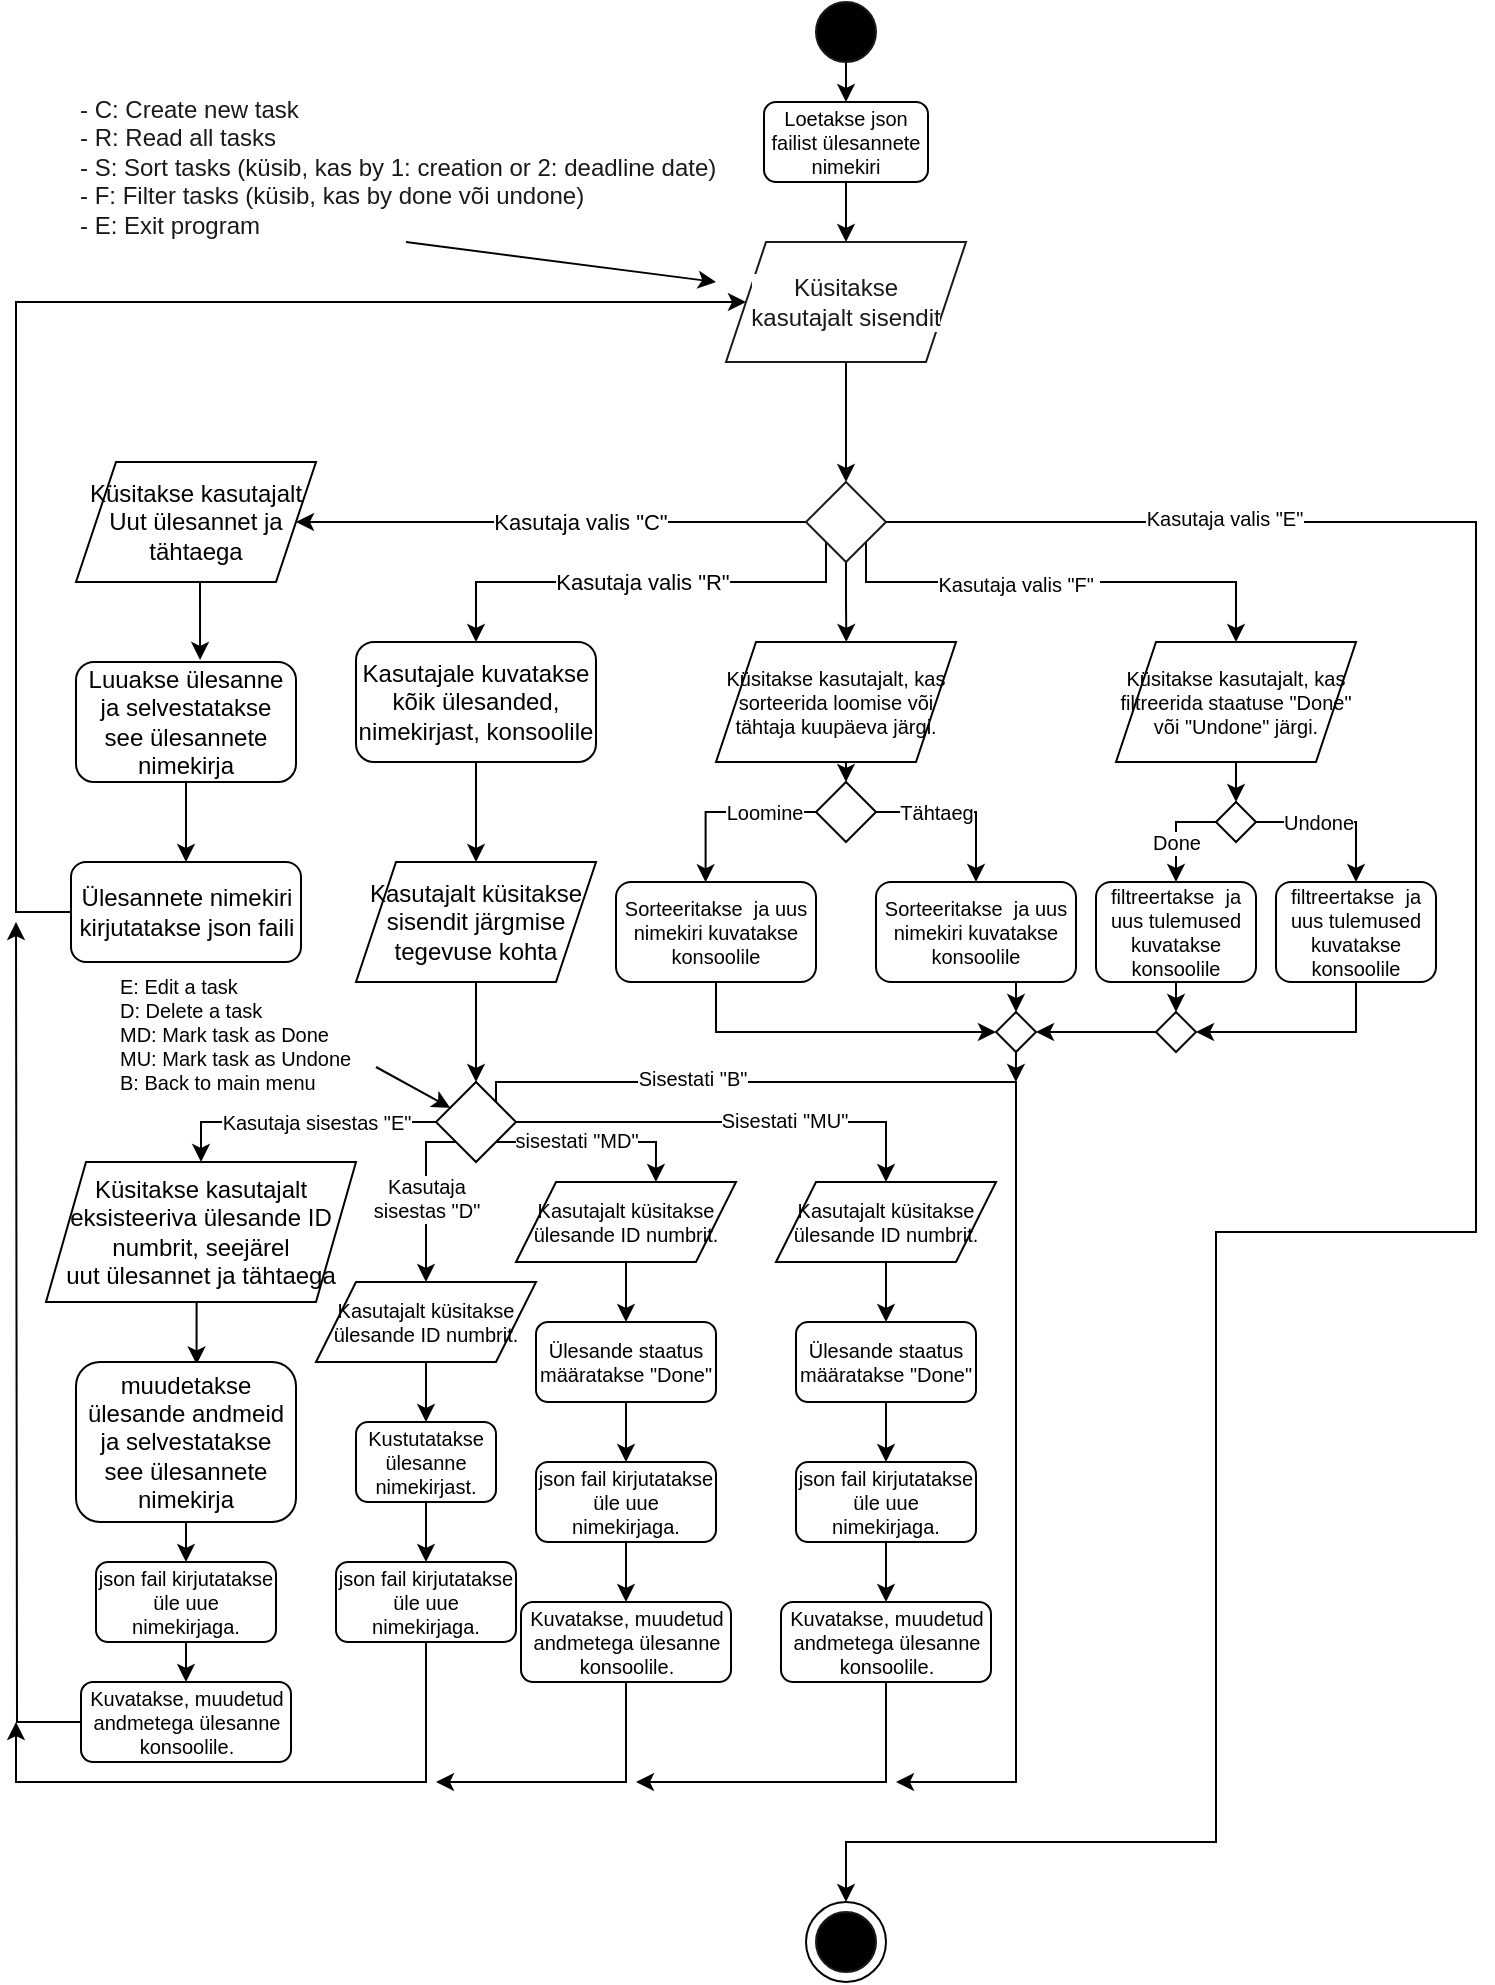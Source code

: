<mxfile version="20.3.0" type="device"><diagram id="02fLDEJ6jC-uQKUleuSD" name="Page-1"><mxGraphModel dx="823" dy="559" grid="1" gridSize="10" guides="1" tooltips="1" connect="1" arrows="1" fold="1" page="1" pageScale="1" pageWidth="850" pageHeight="1100" math="0" shadow="0"><root><mxCell id="0"/><mxCell id="1" parent="0"/><mxCell id="-tO4lXXPij1Jn5fiblO7-24" style="edgeStyle=orthogonalEdgeStyle;rounded=0;orthogonalLoop=1;jettySize=auto;html=1;exitX=0.5;exitY=1;exitDx=0;exitDy=0;entryX=0.5;entryY=0;entryDx=0;entryDy=0;fontSize=10;" parent="1" source="jGfcinngX9raipJUGnAX-1" target="-tO4lXXPij1Jn5fiblO7-23" edge="1"><mxGeometry relative="1" as="geometry"/></mxCell><mxCell id="jGfcinngX9raipJUGnAX-1" value="" style="ellipse;whiteSpace=wrap;html=1;aspect=fixed;strokeColor=#1A1A1A;fillColor=#000000;" parent="1" vertex="1"><mxGeometry x="410" y="40" width="30" height="30" as="geometry"/></mxCell><mxCell id="jGfcinngX9raipJUGnAX-5" value="- C: Create new task&#13;&#10;- R: Read all tasks&#13;&#10;- S: Sort tasks (küsib, kas by 1: creation or 2: deadline date)&#13;&#10;- F: Filter tasks (küsib, kas by done või undone)&#13;&#10;- E: Exit program" style="text;whiteSpace=wrap;html=1;fontColor=#1A1A1A;" parent="1" vertex="1"><mxGeometry x="40" y="80" width="330" height="80" as="geometry"/></mxCell><mxCell id="-tO4lXXPij1Jn5fiblO7-1" style="edgeStyle=orthogonalEdgeStyle;rounded=0;orthogonalLoop=1;jettySize=auto;html=1;exitX=0.5;exitY=1;exitDx=0;exitDy=0;entryX=0.5;entryY=0;entryDx=0;entryDy=0;" parent="1" source="jGfcinngX9raipJUGnAX-6" target="jGfcinngX9raipJUGnAX-8" edge="1"><mxGeometry relative="1" as="geometry"/></mxCell><mxCell id="jGfcinngX9raipJUGnAX-6" value="Küsitakse&lt;br&gt;kasutajalt sisendit" style="shape=parallelogram;perimeter=parallelogramPerimeter;whiteSpace=wrap;html=1;fixedSize=1;labelBackgroundColor=#FFFFFF;strokeColor=#1A1A1A;fontColor=#1A1A1A;fillColor=#FFFFFF;" parent="1" vertex="1"><mxGeometry x="365" y="160" width="120" height="60" as="geometry"/></mxCell><mxCell id="jGfcinngX9raipJUGnAX-7" value="" style="endArrow=classic;html=1;rounded=0;fontColor=#1A1A1A;exitX=0.5;exitY=1;exitDx=0;exitDy=0;" parent="1" source="jGfcinngX9raipJUGnAX-5" edge="1"><mxGeometry width="50" height="50" relative="1" as="geometry"><mxPoint x="311.667" y="160" as="sourcePoint"/><mxPoint x="360" y="180" as="targetPoint"/></mxGeometry></mxCell><mxCell id="-tO4lXXPij1Jn5fiblO7-6" style="edgeStyle=orthogonalEdgeStyle;rounded=0;orthogonalLoop=1;jettySize=auto;html=1;exitX=0;exitY=0.5;exitDx=0;exitDy=0;" parent="1" source="jGfcinngX9raipJUGnAX-8" target="-tO4lXXPij1Jn5fiblO7-5" edge="1"><mxGeometry relative="1" as="geometry"/></mxCell><mxCell id="-tO4lXXPij1Jn5fiblO7-7" value="Kasutaja valis &quot;C&quot;" style="edgeLabel;html=1;align=center;verticalAlign=middle;resizable=0;points=[];" parent="-tO4lXXPij1Jn5fiblO7-6" vertex="1" connectable="0"><mxGeometry x="-0.114" relative="1" as="geometry"><mxPoint as="offset"/></mxGeometry></mxCell><mxCell id="-tO4lXXPij1Jn5fiblO7-15" value="Kasutaja valis &quot;R&quot;" style="edgeStyle=orthogonalEdgeStyle;rounded=0;orthogonalLoop=1;jettySize=auto;html=1;exitX=0;exitY=1;exitDx=0;exitDy=0;entryX=0.5;entryY=0;entryDx=0;entryDy=0;" parent="1" source="jGfcinngX9raipJUGnAX-8" target="-tO4lXXPij1Jn5fiblO7-14" edge="1"><mxGeometry relative="1" as="geometry"><mxPoint x="240" y="370" as="targetPoint"/><Array as="points"><mxPoint x="415" y="330"/><mxPoint x="240" y="330"/></Array></mxGeometry></mxCell><mxCell id="-tO4lXXPij1Jn5fiblO7-74" style="edgeStyle=orthogonalEdgeStyle;rounded=0;orthogonalLoop=1;jettySize=auto;html=1;exitX=0.5;exitY=1;exitDx=0;exitDy=0;entryX=0.543;entryY=0;entryDx=0;entryDy=0;entryPerimeter=0;fontSize=10;" parent="1" source="jGfcinngX9raipJUGnAX-8" target="-tO4lXXPij1Jn5fiblO7-73" edge="1"><mxGeometry relative="1" as="geometry"/></mxCell><mxCell id="-tO4lXXPij1Jn5fiblO7-88" style="edgeStyle=orthogonalEdgeStyle;rounded=0;orthogonalLoop=1;jettySize=auto;html=1;exitX=1;exitY=1;exitDx=0;exitDy=0;fontSize=10;" parent="1" source="jGfcinngX9raipJUGnAX-8" target="-tO4lXXPij1Jn5fiblO7-87" edge="1"><mxGeometry relative="1" as="geometry"><Array as="points"><mxPoint x="435" y="330"/><mxPoint x="620" y="330"/></Array></mxGeometry></mxCell><mxCell id="-tO4lXXPij1Jn5fiblO7-89" value="Kasutaja valis &quot;F&quot;&amp;nbsp;" style="edgeLabel;html=1;align=center;verticalAlign=middle;resizable=0;points=[];fontSize=10;" parent="-tO4lXXPij1Jn5fiblO7-88" vertex="1" connectable="0"><mxGeometry x="-0.186" y="-1" relative="1" as="geometry"><mxPoint as="offset"/></mxGeometry></mxCell><mxCell id="-tO4lXXPij1Jn5fiblO7-104" style="edgeStyle=orthogonalEdgeStyle;rounded=0;orthogonalLoop=1;jettySize=auto;html=1;exitX=1;exitY=0.5;exitDx=0;exitDy=0;entryX=0.5;entryY=0;entryDx=0;entryDy=0;fontSize=10;" parent="1" source="jGfcinngX9raipJUGnAX-8" target="-tO4lXXPij1Jn5fiblO7-101" edge="1"><mxGeometry relative="1" as="geometry"><Array as="points"><mxPoint x="740" y="300"/><mxPoint x="740" y="655"/><mxPoint x="610" y="655"/><mxPoint x="610" y="960"/><mxPoint x="425" y="960"/></Array></mxGeometry></mxCell><mxCell id="-tO4lXXPij1Jn5fiblO7-105" value="Kasutaja valis &quot;E&quot;" style="edgeLabel;html=1;align=center;verticalAlign=middle;resizable=0;points=[];fontSize=10;" parent="-tO4lXXPij1Jn5fiblO7-104" vertex="1" connectable="0"><mxGeometry x="-0.74" y="2" relative="1" as="geometry"><mxPoint as="offset"/></mxGeometry></mxCell><mxCell id="jGfcinngX9raipJUGnAX-8" value="" style="rhombus;whiteSpace=wrap;html=1;labelBackgroundColor=#FFFFFF;strokeColor=#1A1A1A;fontColor=#1A1A1A;fillColor=#FFFFFF;" parent="1" vertex="1"><mxGeometry x="405" y="280" width="40" height="40" as="geometry"/></mxCell><mxCell id="-tO4lXXPij1Jn5fiblO7-10" style="edgeStyle=orthogonalEdgeStyle;rounded=0;orthogonalLoop=1;jettySize=auto;html=1;exitX=0.5;exitY=1;exitDx=0;exitDy=0;entryX=0.564;entryY=-0.017;entryDx=0;entryDy=0;entryPerimeter=0;" parent="1" source="-tO4lXXPij1Jn5fiblO7-5" target="-tO4lXXPij1Jn5fiblO7-8" edge="1"><mxGeometry relative="1" as="geometry"/></mxCell><mxCell id="-tO4lXXPij1Jn5fiblO7-5" value="Küsitakse kasutajalt&lt;br&gt;Uut ülesannet ja tähtaega" style="shape=parallelogram;perimeter=parallelogramPerimeter;whiteSpace=wrap;html=1;fixedSize=1;" parent="1" vertex="1"><mxGeometry x="40" y="270" width="120" height="60" as="geometry"/></mxCell><mxCell id="-tO4lXXPij1Jn5fiblO7-11" style="edgeStyle=orthogonalEdgeStyle;rounded=0;orthogonalLoop=1;jettySize=auto;html=1;exitX=0.5;exitY=1;exitDx=0;exitDy=0;entryX=0.5;entryY=0;entryDx=0;entryDy=0;" parent="1" source="-tO4lXXPij1Jn5fiblO7-8" target="-tO4lXXPij1Jn5fiblO7-9" edge="1"><mxGeometry relative="1" as="geometry"/></mxCell><mxCell id="-tO4lXXPij1Jn5fiblO7-8" value="Luuakse ülesanne ja selvestatakse see ülesannete nimekirja" style="rounded=1;whiteSpace=wrap;html=1;" parent="1" vertex="1"><mxGeometry x="40" y="370" width="110" height="60" as="geometry"/></mxCell><mxCell id="-tO4lXXPij1Jn5fiblO7-12" style="edgeStyle=orthogonalEdgeStyle;rounded=0;orthogonalLoop=1;jettySize=auto;html=1;exitX=0;exitY=0.5;exitDx=0;exitDy=0;entryX=0;entryY=0.5;entryDx=0;entryDy=0;" parent="1" source="-tO4lXXPij1Jn5fiblO7-9" target="jGfcinngX9raipJUGnAX-6" edge="1"><mxGeometry relative="1" as="geometry"><mxPoint x="18" y="170" as="targetPoint"/><Array as="points"><mxPoint x="10" y="495"/><mxPoint x="10" y="190"/></Array></mxGeometry></mxCell><mxCell id="-tO4lXXPij1Jn5fiblO7-9" value="Ülesannete nimekiri kirjutatakse json faili" style="rounded=1;whiteSpace=wrap;html=1;" parent="1" vertex="1"><mxGeometry x="37.5" y="470" width="115" height="50" as="geometry"/></mxCell><mxCell id="-tO4lXXPij1Jn5fiblO7-20" style="edgeStyle=orthogonalEdgeStyle;rounded=0;orthogonalLoop=1;jettySize=auto;html=1;exitX=0.5;exitY=1;exitDx=0;exitDy=0;entryX=0.5;entryY=0;entryDx=0;entryDy=0;" parent="1" source="-tO4lXXPij1Jn5fiblO7-14" target="-tO4lXXPij1Jn5fiblO7-18" edge="1"><mxGeometry relative="1" as="geometry"/></mxCell><mxCell id="-tO4lXXPij1Jn5fiblO7-14" value="Kasutajale kuvatakse kõik ülesanded, nimekirjast, konsoolile" style="rounded=1;whiteSpace=wrap;html=1;" parent="1" vertex="1"><mxGeometry x="180" y="360" width="120" height="60" as="geometry"/></mxCell><mxCell id="-tO4lXXPij1Jn5fiblO7-21" style="edgeStyle=orthogonalEdgeStyle;rounded=0;orthogonalLoop=1;jettySize=auto;html=1;exitX=0.5;exitY=1;exitDx=0;exitDy=0;entryX=0.5;entryY=0;entryDx=0;entryDy=0;" parent="1" source="-tO4lXXPij1Jn5fiblO7-18" target="-tO4lXXPij1Jn5fiblO7-19" edge="1"><mxGeometry relative="1" as="geometry"/></mxCell><mxCell id="-tO4lXXPij1Jn5fiblO7-18" value="Kasutajalt küsitakse sisendit järgmise tegevuse kohta" style="shape=parallelogram;perimeter=parallelogramPerimeter;whiteSpace=wrap;html=1;fixedSize=1;" parent="1" vertex="1"><mxGeometry x="180" y="470" width="120" height="60" as="geometry"/></mxCell><mxCell id="-tO4lXXPij1Jn5fiblO7-28" value="Kasutaja sisestas &quot;E&quot;" style="edgeStyle=orthogonalEdgeStyle;rounded=0;orthogonalLoop=1;jettySize=auto;html=1;exitX=0;exitY=0.5;exitDx=0;exitDy=0;entryX=0.5;entryY=0;entryDx=0;entryDy=0;fontSize=10;" parent="1" source="-tO4lXXPij1Jn5fiblO7-19" target="-tO4lXXPij1Jn5fiblO7-27" edge="1"><mxGeometry x="-0.127" relative="1" as="geometry"><mxPoint as="offset"/></mxGeometry></mxCell><mxCell id="-tO4lXXPij1Jn5fiblO7-37" value="Kasutaja&lt;br&gt;sisestas &quot;D&quot;" style="edgeStyle=orthogonalEdgeStyle;rounded=0;orthogonalLoop=1;jettySize=auto;html=1;exitX=0;exitY=1;exitDx=0;exitDy=0;entryX=0.5;entryY=0;entryDx=0;entryDy=0;fontSize=10;" parent="1" source="-tO4lXXPij1Jn5fiblO7-19" target="-tO4lXXPij1Jn5fiblO7-36" edge="1"><mxGeometry relative="1" as="geometry"><Array as="points"><mxPoint x="215" y="610"/></Array></mxGeometry></mxCell><mxCell id="-tO4lXXPij1Jn5fiblO7-51" style="edgeStyle=orthogonalEdgeStyle;rounded=0;orthogonalLoop=1;jettySize=auto;html=1;exitX=1;exitY=1;exitDx=0;exitDy=0;entryX=0.636;entryY=0;entryDx=0;entryDy=0;entryPerimeter=0;fontSize=10;" parent="1" source="-tO4lXXPij1Jn5fiblO7-19" target="-tO4lXXPij1Jn5fiblO7-50" edge="1"><mxGeometry relative="1" as="geometry"><Array as="points"><mxPoint x="330" y="610"/></Array></mxGeometry></mxCell><mxCell id="-tO4lXXPij1Jn5fiblO7-52" value="sisestati &quot;MD&quot;" style="edgeLabel;html=1;align=center;verticalAlign=middle;resizable=0;points=[];fontSize=10;" parent="-tO4lXXPij1Jn5fiblO7-51" vertex="1" connectable="0"><mxGeometry x="-0.348" y="1" relative="1" as="geometry"><mxPoint x="7" as="offset"/></mxGeometry></mxCell><mxCell id="-tO4lXXPij1Jn5fiblO7-68" style="edgeStyle=orthogonalEdgeStyle;rounded=0;orthogonalLoop=1;jettySize=auto;html=1;exitX=1;exitY=0.5;exitDx=0;exitDy=0;entryX=0.5;entryY=0;entryDx=0;entryDy=0;fontSize=10;" parent="1" source="-tO4lXXPij1Jn5fiblO7-19" target="-tO4lXXPij1Jn5fiblO7-62" edge="1"><mxGeometry relative="1" as="geometry"/></mxCell><mxCell id="-tO4lXXPij1Jn5fiblO7-69" value="Sisestati &quot;MU&quot;" style="edgeLabel;html=1;align=center;verticalAlign=middle;resizable=0;points=[];fontSize=10;" parent="-tO4lXXPij1Jn5fiblO7-68" vertex="1" connectable="0"><mxGeometry x="0.242" y="1" relative="1" as="geometry"><mxPoint as="offset"/></mxGeometry></mxCell><mxCell id="-tO4lXXPij1Jn5fiblO7-71" style="edgeStyle=orthogonalEdgeStyle;rounded=0;orthogonalLoop=1;jettySize=auto;html=1;exitX=1;exitY=0;exitDx=0;exitDy=0;fontSize=10;" parent="1" source="-tO4lXXPij1Jn5fiblO7-19" edge="1"><mxGeometry relative="1" as="geometry"><mxPoint x="450" y="930" as="targetPoint"/><Array as="points"><mxPoint x="250" y="580"/><mxPoint x="510" y="580"/><mxPoint x="510" y="930"/></Array></mxGeometry></mxCell><mxCell id="-tO4lXXPij1Jn5fiblO7-72" value="Sisestati &quot;B&quot;" style="edgeLabel;html=1;align=center;verticalAlign=middle;resizable=0;points=[];fontSize=10;" parent="-tO4lXXPij1Jn5fiblO7-71" vertex="1" connectable="0"><mxGeometry x="-0.683" y="2" relative="1" as="geometry"><mxPoint as="offset"/></mxGeometry></mxCell><mxCell id="-tO4lXXPij1Jn5fiblO7-19" value="" style="rhombus;whiteSpace=wrap;html=1;" parent="1" vertex="1"><mxGeometry x="220" y="580" width="40" height="40" as="geometry"/></mxCell><mxCell id="-tO4lXXPij1Jn5fiblO7-22" value="E: Edit a task&lt;br&gt;D: Delete a task&lt;br&gt;MD: Mark task as Done&lt;br&gt;MU: Mark task as Undone&lt;br&gt;B: Back to main menu" style="text;whiteSpace=wrap;html=1;fontSize=10;" parent="1" vertex="1"><mxGeometry x="60" y="520" width="130" height="70" as="geometry"/></mxCell><mxCell id="-tO4lXXPij1Jn5fiblO7-25" style="edgeStyle=orthogonalEdgeStyle;rounded=0;orthogonalLoop=1;jettySize=auto;html=1;exitX=0.5;exitY=1;exitDx=0;exitDy=0;entryX=0.5;entryY=0;entryDx=0;entryDy=0;fontSize=10;" parent="1" source="-tO4lXXPij1Jn5fiblO7-23" target="jGfcinngX9raipJUGnAX-6" edge="1"><mxGeometry relative="1" as="geometry"/></mxCell><mxCell id="-tO4lXXPij1Jn5fiblO7-23" value="Loetakse json failist ülesannete nimekiri" style="rounded=1;whiteSpace=wrap;html=1;fontSize=10;" parent="1" vertex="1"><mxGeometry x="384" y="90" width="82" height="40" as="geometry"/></mxCell><mxCell id="-tO4lXXPij1Jn5fiblO7-31" style="edgeStyle=orthogonalEdgeStyle;rounded=0;orthogonalLoop=1;jettySize=auto;html=1;exitX=0.5;exitY=1;exitDx=0;exitDy=0;entryX=0.548;entryY=0.015;entryDx=0;entryDy=0;entryPerimeter=0;fontSize=10;" parent="1" source="-tO4lXXPij1Jn5fiblO7-27" target="-tO4lXXPij1Jn5fiblO7-30" edge="1"><mxGeometry relative="1" as="geometry"/></mxCell><mxCell id="-tO4lXXPij1Jn5fiblO7-27" value="Küsitakse kasutajalt eksisteeriva ülesande ID numbrit, seejärel&lt;br&gt;uut ülesannet ja tähtaega" style="shape=parallelogram;perimeter=parallelogramPerimeter;whiteSpace=wrap;html=1;fixedSize=1;" parent="1" vertex="1"><mxGeometry x="25" y="620" width="155" height="70" as="geometry"/></mxCell><mxCell id="-tO4lXXPij1Jn5fiblO7-29" value="" style="endArrow=classic;html=1;rounded=0;fontSize=10;exitX=1;exitY=0.75;exitDx=0;exitDy=0;" parent="1" source="-tO4lXXPij1Jn5fiblO7-22" target="-tO4lXXPij1Jn5fiblO7-19" edge="1"><mxGeometry width="50" height="50" relative="1" as="geometry"><mxPoint x="230" y="580" as="sourcePoint"/><mxPoint x="210" y="580" as="targetPoint"/></mxGeometry></mxCell><mxCell id="-tO4lXXPij1Jn5fiblO7-46" style="edgeStyle=orthogonalEdgeStyle;rounded=0;orthogonalLoop=1;jettySize=auto;html=1;exitX=0.5;exitY=1;exitDx=0;exitDy=0;entryX=0.5;entryY=0;entryDx=0;entryDy=0;fontSize=10;" parent="1" source="-tO4lXXPij1Jn5fiblO7-30" target="-tO4lXXPij1Jn5fiblO7-45" edge="1"><mxGeometry relative="1" as="geometry"/></mxCell><mxCell id="-tO4lXXPij1Jn5fiblO7-30" value="muudetakse ülesande andmeid ja selvestatakse see ülesannete nimekirja" style="rounded=1;whiteSpace=wrap;html=1;" parent="1" vertex="1"><mxGeometry x="40" y="720" width="110" height="80" as="geometry"/></mxCell><mxCell id="-tO4lXXPij1Jn5fiblO7-34" style="edgeStyle=orthogonalEdgeStyle;rounded=0;orthogonalLoop=1;jettySize=auto;html=1;exitX=0;exitY=0.5;exitDx=0;exitDy=0;fontSize=10;" parent="1" source="-tO4lXXPij1Jn5fiblO7-32" edge="1"><mxGeometry relative="1" as="geometry"><mxPoint x="10" y="500" as="targetPoint"/></mxGeometry></mxCell><mxCell id="-tO4lXXPij1Jn5fiblO7-32" value="Kuvatakse, muudetud andmetega ülesanne konsoolile." style="rounded=1;whiteSpace=wrap;html=1;fontSize=10;" parent="1" vertex="1"><mxGeometry x="42.5" y="880" width="105" height="40" as="geometry"/></mxCell><mxCell id="-tO4lXXPij1Jn5fiblO7-40" style="edgeStyle=orthogonalEdgeStyle;rounded=0;orthogonalLoop=1;jettySize=auto;html=1;exitX=0.5;exitY=1;exitDx=0;exitDy=0;entryX=0.5;entryY=0;entryDx=0;entryDy=0;fontSize=10;" parent="1" source="-tO4lXXPij1Jn5fiblO7-36" target="-tO4lXXPij1Jn5fiblO7-39" edge="1"><mxGeometry relative="1" as="geometry"/></mxCell><mxCell id="-tO4lXXPij1Jn5fiblO7-36" value="Kasutajalt küsitakse ülesande ID numbrit." style="shape=parallelogram;perimeter=parallelogramPerimeter;whiteSpace=wrap;html=1;fixedSize=1;fontSize=10;" parent="1" vertex="1"><mxGeometry x="160" y="680" width="110" height="40" as="geometry"/></mxCell><mxCell id="-tO4lXXPij1Jn5fiblO7-43" style="edgeStyle=orthogonalEdgeStyle;rounded=0;orthogonalLoop=1;jettySize=auto;html=1;exitX=0.5;exitY=1;exitDx=0;exitDy=0;entryX=0.5;entryY=0;entryDx=0;entryDy=0;fontSize=10;" parent="1" source="-tO4lXXPij1Jn5fiblO7-39" target="-tO4lXXPij1Jn5fiblO7-41" edge="1"><mxGeometry relative="1" as="geometry"/></mxCell><mxCell id="-tO4lXXPij1Jn5fiblO7-39" value="Kustutatakse ülesanne nimekirjast." style="rounded=1;whiteSpace=wrap;html=1;fontSize=10;" parent="1" vertex="1"><mxGeometry x="180" y="750" width="70" height="40" as="geometry"/></mxCell><mxCell id="-tO4lXXPij1Jn5fiblO7-44" style="edgeStyle=orthogonalEdgeStyle;rounded=0;orthogonalLoop=1;jettySize=auto;html=1;exitX=0.5;exitY=1;exitDx=0;exitDy=0;fontSize=10;" parent="1" source="-tO4lXXPij1Jn5fiblO7-41" edge="1"><mxGeometry relative="1" as="geometry"><mxPoint x="215" y="860.19" as="targetPoint"/></mxGeometry></mxCell><mxCell id="-tO4lXXPij1Jn5fiblO7-48" style="edgeStyle=orthogonalEdgeStyle;rounded=0;orthogonalLoop=1;jettySize=auto;html=1;exitX=0.5;exitY=1;exitDx=0;exitDy=0;fontSize=10;" parent="1" source="-tO4lXXPij1Jn5fiblO7-41" edge="1"><mxGeometry relative="1" as="geometry"><mxPoint x="10" y="900" as="targetPoint"/><Array as="points"><mxPoint x="215" y="930"/><mxPoint x="10" y="930"/></Array></mxGeometry></mxCell><mxCell id="-tO4lXXPij1Jn5fiblO7-41" value="json fail kirjutatakse üle uue nimekirjaga." style="rounded=1;whiteSpace=wrap;html=1;fontSize=10;" parent="1" vertex="1"><mxGeometry x="170" y="820" width="90" height="40" as="geometry"/></mxCell><mxCell id="-tO4lXXPij1Jn5fiblO7-47" style="edgeStyle=orthogonalEdgeStyle;rounded=0;orthogonalLoop=1;jettySize=auto;html=1;exitX=0.5;exitY=1;exitDx=0;exitDy=0;entryX=0.5;entryY=0;entryDx=0;entryDy=0;fontSize=10;" parent="1" source="-tO4lXXPij1Jn5fiblO7-45" target="-tO4lXXPij1Jn5fiblO7-32" edge="1"><mxGeometry relative="1" as="geometry"/></mxCell><mxCell id="-tO4lXXPij1Jn5fiblO7-45" value="json fail kirjutatakse üle uue nimekirjaga." style="rounded=1;whiteSpace=wrap;html=1;fontSize=10;" parent="1" vertex="1"><mxGeometry x="50" y="820" width="90" height="40" as="geometry"/></mxCell><mxCell id="-tO4lXXPij1Jn5fiblO7-54" style="edgeStyle=orthogonalEdgeStyle;rounded=0;orthogonalLoop=1;jettySize=auto;html=1;exitX=0.5;exitY=1;exitDx=0;exitDy=0;fontSize=10;" parent="1" source="-tO4lXXPij1Jn5fiblO7-50" target="-tO4lXXPij1Jn5fiblO7-53" edge="1"><mxGeometry relative="1" as="geometry"/></mxCell><mxCell id="-tO4lXXPij1Jn5fiblO7-50" value="Kasutajalt küsitakse ülesande ID numbrit." style="shape=parallelogram;perimeter=parallelogramPerimeter;whiteSpace=wrap;html=1;fixedSize=1;fontSize=10;" parent="1" vertex="1"><mxGeometry x="260" y="630" width="110" height="40" as="geometry"/></mxCell><mxCell id="-tO4lXXPij1Jn5fiblO7-56" style="edgeStyle=orthogonalEdgeStyle;rounded=0;orthogonalLoop=1;jettySize=auto;html=1;exitX=0.5;exitY=1;exitDx=0;exitDy=0;entryX=0.5;entryY=0;entryDx=0;entryDy=0;fontSize=10;" parent="1" source="-tO4lXXPij1Jn5fiblO7-53" target="-tO4lXXPij1Jn5fiblO7-55" edge="1"><mxGeometry relative="1" as="geometry"/></mxCell><mxCell id="-tO4lXXPij1Jn5fiblO7-53" value="Ülesande staatus määratakse &quot;Done&quot;" style="rounded=1;whiteSpace=wrap;html=1;fontSize=10;" parent="1" vertex="1"><mxGeometry x="270" y="700" width="90" height="40" as="geometry"/></mxCell><mxCell id="-tO4lXXPij1Jn5fiblO7-58" style="edgeStyle=orthogonalEdgeStyle;rounded=0;orthogonalLoop=1;jettySize=auto;html=1;exitX=0.5;exitY=1;exitDx=0;exitDy=0;entryX=0.5;entryY=0;entryDx=0;entryDy=0;fontSize=10;" parent="1" source="-tO4lXXPij1Jn5fiblO7-55" target="-tO4lXXPij1Jn5fiblO7-57" edge="1"><mxGeometry relative="1" as="geometry"/></mxCell><mxCell id="-tO4lXXPij1Jn5fiblO7-55" value="json fail kirjutatakse üle uue nimekirjaga." style="rounded=1;whiteSpace=wrap;html=1;fontSize=10;" parent="1" vertex="1"><mxGeometry x="270" y="770" width="90" height="40" as="geometry"/></mxCell><mxCell id="-tO4lXXPij1Jn5fiblO7-59" style="edgeStyle=orthogonalEdgeStyle;rounded=0;orthogonalLoop=1;jettySize=auto;html=1;exitX=0.5;exitY=1;exitDx=0;exitDy=0;fontSize=10;" parent="1" source="-tO4lXXPij1Jn5fiblO7-57" edge="1"><mxGeometry relative="1" as="geometry"><mxPoint x="220" y="930" as="targetPoint"/><Array as="points"><mxPoint x="315" y="930"/></Array></mxGeometry></mxCell><mxCell id="-tO4lXXPij1Jn5fiblO7-57" value="Kuvatakse, muudetud andmetega ülesanne konsoolile." style="rounded=1;whiteSpace=wrap;html=1;fontSize=10;" parent="1" vertex="1"><mxGeometry x="262.5" y="840" width="105" height="40" as="geometry"/></mxCell><mxCell id="-tO4lXXPij1Jn5fiblO7-61" style="edgeStyle=orthogonalEdgeStyle;rounded=0;orthogonalLoop=1;jettySize=auto;html=1;exitX=0.5;exitY=1;exitDx=0;exitDy=0;fontSize=10;" parent="1" source="-tO4lXXPij1Jn5fiblO7-62" target="-tO4lXXPij1Jn5fiblO7-64" edge="1"><mxGeometry relative="1" as="geometry"/></mxCell><mxCell id="-tO4lXXPij1Jn5fiblO7-62" value="Kasutajalt küsitakse ülesande ID numbrit." style="shape=parallelogram;perimeter=parallelogramPerimeter;whiteSpace=wrap;html=1;fixedSize=1;fontSize=10;" parent="1" vertex="1"><mxGeometry x="390" y="630" width="110" height="40" as="geometry"/></mxCell><mxCell id="-tO4lXXPij1Jn5fiblO7-63" style="edgeStyle=orthogonalEdgeStyle;rounded=0;orthogonalLoop=1;jettySize=auto;html=1;exitX=0.5;exitY=1;exitDx=0;exitDy=0;entryX=0.5;entryY=0;entryDx=0;entryDy=0;fontSize=10;" parent="1" source="-tO4lXXPij1Jn5fiblO7-64" target="-tO4lXXPij1Jn5fiblO7-66" edge="1"><mxGeometry relative="1" as="geometry"/></mxCell><mxCell id="-tO4lXXPij1Jn5fiblO7-64" value="Ülesande staatus määratakse &quot;Done&quot;" style="rounded=1;whiteSpace=wrap;html=1;fontSize=10;" parent="1" vertex="1"><mxGeometry x="400" y="700" width="90" height="40" as="geometry"/></mxCell><mxCell id="-tO4lXXPij1Jn5fiblO7-65" style="edgeStyle=orthogonalEdgeStyle;rounded=0;orthogonalLoop=1;jettySize=auto;html=1;exitX=0.5;exitY=1;exitDx=0;exitDy=0;entryX=0.5;entryY=0;entryDx=0;entryDy=0;fontSize=10;" parent="1" source="-tO4lXXPij1Jn5fiblO7-66" target="-tO4lXXPij1Jn5fiblO7-67" edge="1"><mxGeometry relative="1" as="geometry"/></mxCell><mxCell id="-tO4lXXPij1Jn5fiblO7-66" value="json fail kirjutatakse üle uue nimekirjaga." style="rounded=1;whiteSpace=wrap;html=1;fontSize=10;" parent="1" vertex="1"><mxGeometry x="400" y="770" width="90" height="40" as="geometry"/></mxCell><mxCell id="-tO4lXXPij1Jn5fiblO7-70" style="edgeStyle=orthogonalEdgeStyle;rounded=0;orthogonalLoop=1;jettySize=auto;html=1;exitX=0.5;exitY=1;exitDx=0;exitDy=0;fontSize=10;" parent="1" source="-tO4lXXPij1Jn5fiblO7-67" edge="1"><mxGeometry relative="1" as="geometry"><mxPoint x="320" y="930" as="targetPoint"/><Array as="points"><mxPoint x="445" y="930"/></Array></mxGeometry></mxCell><mxCell id="-tO4lXXPij1Jn5fiblO7-67" value="Kuvatakse, muudetud andmetega ülesanne konsoolile." style="rounded=1;whiteSpace=wrap;html=1;fontSize=10;" parent="1" vertex="1"><mxGeometry x="392.5" y="840" width="105" height="40" as="geometry"/></mxCell><mxCell id="-tO4lXXPij1Jn5fiblO7-77" style="edgeStyle=orthogonalEdgeStyle;rounded=0;orthogonalLoop=1;jettySize=auto;html=1;exitX=0.5;exitY=1;exitDx=0;exitDy=0;entryX=0.5;entryY=0;entryDx=0;entryDy=0;fontSize=10;" parent="1" source="-tO4lXXPij1Jn5fiblO7-73" target="-tO4lXXPij1Jn5fiblO7-76" edge="1"><mxGeometry relative="1" as="geometry"/></mxCell><mxCell id="-tO4lXXPij1Jn5fiblO7-73" value="Küsitakse kasutajalt, kas sorteerida loomise või tähtaja kuupäeva järgi." style="shape=parallelogram;perimeter=parallelogramPerimeter;whiteSpace=wrap;html=1;fixedSize=1;fontSize=10;" parent="1" vertex="1"><mxGeometry x="360" y="360" width="120" height="60" as="geometry"/></mxCell><mxCell id="-tO4lXXPij1Jn5fiblO7-84" style="edgeStyle=orthogonalEdgeStyle;rounded=0;orthogonalLoop=1;jettySize=auto;html=1;exitX=0.5;exitY=1;exitDx=0;exitDy=0;entryX=0;entryY=0.5;entryDx=0;entryDy=0;fontSize=10;" parent="1" source="-tO4lXXPij1Jn5fiblO7-75" target="-tO4lXXPij1Jn5fiblO7-82" edge="1"><mxGeometry relative="1" as="geometry"/></mxCell><mxCell id="-tO4lXXPij1Jn5fiblO7-75" value="Sorteeritakse&amp;nbsp; ja uus nimekiri kuvatakse konsoolile" style="rounded=1;whiteSpace=wrap;html=1;fontSize=10;" parent="1" vertex="1"><mxGeometry x="310" y="480" width="100" height="50" as="geometry"/></mxCell><mxCell id="-tO4lXXPij1Jn5fiblO7-78" style="edgeStyle=orthogonalEdgeStyle;rounded=0;orthogonalLoop=1;jettySize=auto;html=1;exitX=0;exitY=0.5;exitDx=0;exitDy=0;entryX=0.448;entryY=0.003;entryDx=0;entryDy=0;entryPerimeter=0;fontSize=10;" parent="1" source="-tO4lXXPij1Jn5fiblO7-76" target="-tO4lXXPij1Jn5fiblO7-75" edge="1"><mxGeometry relative="1" as="geometry"/></mxCell><mxCell id="-tO4lXXPij1Jn5fiblO7-79" value="Loomine" style="edgeLabel;html=1;align=center;verticalAlign=middle;resizable=0;points=[];fontSize=10;" parent="-tO4lXXPij1Jn5fiblO7-78" vertex="1" connectable="0"><mxGeometry x="-0.235" relative="1" as="geometry"><mxPoint x="8" as="offset"/></mxGeometry></mxCell><mxCell id="-tO4lXXPij1Jn5fiblO7-81" value="Tähtaeg" style="edgeStyle=orthogonalEdgeStyle;rounded=0;orthogonalLoop=1;jettySize=auto;html=1;exitX=1;exitY=0.5;exitDx=0;exitDy=0;fontSize=10;" parent="1" source="-tO4lXXPij1Jn5fiblO7-76" target="-tO4lXXPij1Jn5fiblO7-80" edge="1"><mxGeometry x="-0.294" relative="1" as="geometry"><mxPoint as="offset"/></mxGeometry></mxCell><mxCell id="-tO4lXXPij1Jn5fiblO7-76" value="" style="rhombus;whiteSpace=wrap;html=1;fontSize=10;" parent="1" vertex="1"><mxGeometry x="410" y="430" width="30" height="30" as="geometry"/></mxCell><mxCell id="-tO4lXXPij1Jn5fiblO7-83" style="edgeStyle=orthogonalEdgeStyle;rounded=0;orthogonalLoop=1;jettySize=auto;html=1;exitX=0.5;exitY=1;exitDx=0;exitDy=0;entryX=0.5;entryY=0;entryDx=0;entryDy=0;fontSize=10;" parent="1" source="-tO4lXXPij1Jn5fiblO7-80" target="-tO4lXXPij1Jn5fiblO7-82" edge="1"><mxGeometry relative="1" as="geometry"/></mxCell><mxCell id="-tO4lXXPij1Jn5fiblO7-80" value="Sorteeritakse&amp;nbsp; ja uus nimekiri kuvatakse konsoolile" style="rounded=1;whiteSpace=wrap;html=1;fontSize=10;" parent="1" vertex="1"><mxGeometry x="440" y="480" width="100" height="50" as="geometry"/></mxCell><mxCell id="-tO4lXXPij1Jn5fiblO7-85" style="edgeStyle=orthogonalEdgeStyle;rounded=0;orthogonalLoop=1;jettySize=auto;html=1;exitX=0.5;exitY=1;exitDx=0;exitDy=0;fontSize=10;" parent="1" source="-tO4lXXPij1Jn5fiblO7-82" edge="1"><mxGeometry relative="1" as="geometry"><mxPoint x="509.931" y="580" as="targetPoint"/></mxGeometry></mxCell><mxCell id="-tO4lXXPij1Jn5fiblO7-82" value="" style="rhombus;whiteSpace=wrap;html=1;fontSize=10;" parent="1" vertex="1"><mxGeometry x="500" y="545" width="20" height="20" as="geometry"/></mxCell><mxCell id="-tO4lXXPij1Jn5fiblO7-91" style="edgeStyle=orthogonalEdgeStyle;rounded=0;orthogonalLoop=1;jettySize=auto;html=1;exitX=0.5;exitY=1;exitDx=0;exitDy=0;entryX=0.5;entryY=0;entryDx=0;entryDy=0;fontSize=10;" parent="1" source="-tO4lXXPij1Jn5fiblO7-87" target="-tO4lXXPij1Jn5fiblO7-90" edge="1"><mxGeometry relative="1" as="geometry"/></mxCell><mxCell id="-tO4lXXPij1Jn5fiblO7-87" value="Küsitakse kasutajalt, kas filtreerida staatuse &quot;Done&quot; või &quot;Undone&quot; järgi." style="shape=parallelogram;perimeter=parallelogramPerimeter;whiteSpace=wrap;html=1;fixedSize=1;fontSize=10;" parent="1" vertex="1"><mxGeometry x="560" y="360" width="120" height="60" as="geometry"/></mxCell><mxCell id="-tO4lXXPij1Jn5fiblO7-93" value="Done" style="edgeStyle=orthogonalEdgeStyle;rounded=0;orthogonalLoop=1;jettySize=auto;html=1;exitX=0;exitY=0.5;exitDx=0;exitDy=0;entryX=0.5;entryY=0;entryDx=0;entryDy=0;fontSize=10;" parent="1" source="-tO4lXXPij1Jn5fiblO7-90" target="-tO4lXXPij1Jn5fiblO7-92" edge="1"><mxGeometry x="0.199" relative="1" as="geometry"><mxPoint as="offset"/></mxGeometry></mxCell><mxCell id="-tO4lXXPij1Jn5fiblO7-95" style="edgeStyle=orthogonalEdgeStyle;rounded=0;orthogonalLoop=1;jettySize=auto;html=1;exitX=1;exitY=0.5;exitDx=0;exitDy=0;entryX=0.5;entryY=0;entryDx=0;entryDy=0;fontSize=10;" parent="1" source="-tO4lXXPij1Jn5fiblO7-90" target="-tO4lXXPij1Jn5fiblO7-94" edge="1"><mxGeometry relative="1" as="geometry"/></mxCell><mxCell id="-tO4lXXPij1Jn5fiblO7-96" value="Undone" style="edgeLabel;html=1;align=center;verticalAlign=middle;resizable=0;points=[];fontSize=10;" parent="-tO4lXXPij1Jn5fiblO7-95" vertex="1" connectable="0"><mxGeometry x="-0.191" y="-1" relative="1" as="geometry"><mxPoint x="-2" y="-1" as="offset"/></mxGeometry></mxCell><mxCell id="-tO4lXXPij1Jn5fiblO7-90" value="" style="rhombus;whiteSpace=wrap;html=1;fontSize=10;" parent="1" vertex="1"><mxGeometry x="610" y="440" width="20" height="20" as="geometry"/></mxCell><mxCell id="-tO4lXXPij1Jn5fiblO7-99" style="edgeStyle=orthogonalEdgeStyle;rounded=0;orthogonalLoop=1;jettySize=auto;html=1;exitX=0.5;exitY=1;exitDx=0;exitDy=0;entryX=0.5;entryY=0;entryDx=0;entryDy=0;fontSize=10;" parent="1" source="-tO4lXXPij1Jn5fiblO7-92" target="-tO4lXXPij1Jn5fiblO7-97" edge="1"><mxGeometry relative="1" as="geometry"/></mxCell><mxCell id="-tO4lXXPij1Jn5fiblO7-92" value="filtreertakse&amp;nbsp; ja uus tulemused kuvatakse konsoolile" style="rounded=1;whiteSpace=wrap;html=1;fontSize=10;" parent="1" vertex="1"><mxGeometry x="550" y="480" width="80" height="50" as="geometry"/></mxCell><mxCell id="-tO4lXXPij1Jn5fiblO7-98" style="edgeStyle=orthogonalEdgeStyle;rounded=0;orthogonalLoop=1;jettySize=auto;html=1;exitX=0.5;exitY=1;exitDx=0;exitDy=0;entryX=1;entryY=0.5;entryDx=0;entryDy=0;fontSize=10;" parent="1" source="-tO4lXXPij1Jn5fiblO7-94" target="-tO4lXXPij1Jn5fiblO7-97" edge="1"><mxGeometry relative="1" as="geometry"/></mxCell><mxCell id="-tO4lXXPij1Jn5fiblO7-94" value="filtreertakse&amp;nbsp; ja uus tulemused kuvatakse konsoolile" style="rounded=1;whiteSpace=wrap;html=1;fontSize=10;" parent="1" vertex="1"><mxGeometry x="640" y="480" width="80" height="50" as="geometry"/></mxCell><mxCell id="-tO4lXXPij1Jn5fiblO7-100" style="edgeStyle=orthogonalEdgeStyle;rounded=0;orthogonalLoop=1;jettySize=auto;html=1;exitX=0;exitY=0.5;exitDx=0;exitDy=0;entryX=1;entryY=0.5;entryDx=0;entryDy=0;fontSize=10;" parent="1" source="-tO4lXXPij1Jn5fiblO7-97" target="-tO4lXXPij1Jn5fiblO7-82" edge="1"><mxGeometry relative="1" as="geometry"/></mxCell><mxCell id="-tO4lXXPij1Jn5fiblO7-97" value="" style="rhombus;whiteSpace=wrap;html=1;fontSize=10;" parent="1" vertex="1"><mxGeometry x="580" y="545" width="20" height="20" as="geometry"/></mxCell><mxCell id="-tO4lXXPij1Jn5fiblO7-101" value="" style="ellipse;whiteSpace=wrap;html=1;aspect=fixed;fontSize=10;" parent="1" vertex="1"><mxGeometry x="405" y="990" width="40" height="40" as="geometry"/></mxCell><mxCell id="-tO4lXXPij1Jn5fiblO7-103" value="" style="ellipse;whiteSpace=wrap;html=1;aspect=fixed;strokeColor=#1A1A1A;fillColor=#000000;" parent="1" vertex="1"><mxGeometry x="410" y="995" width="30" height="30" as="geometry"/></mxCell></root></mxGraphModel></diagram></mxfile>